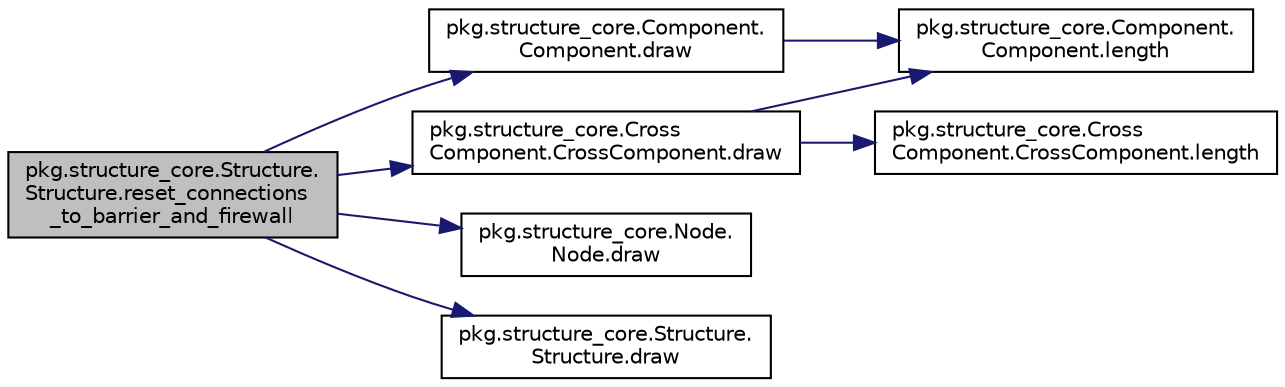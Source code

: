 digraph "pkg.structure_core.Structure.Structure.reset_connections_to_barrier_and_firewall"
{
  edge [fontname="Helvetica",fontsize="10",labelfontname="Helvetica",labelfontsize="10"];
  node [fontname="Helvetica",fontsize="10",shape=record];
  rankdir="LR";
  Node8 [label="pkg.structure_core.Structure.\lStructure.reset_connections\l_to_barrier_and_firewall",height=0.2,width=0.4,color="black", fillcolor="grey75", style="filled", fontcolor="black"];
  Node8 -> Node9 [color="midnightblue",fontsize="10",style="solid",fontname="Helvetica"];
  Node9 [label="pkg.structure_core.Component.\lComponent.draw",height=0.2,width=0.4,color="black", fillcolor="white", style="filled",URL="$classpkg_1_1structure__core_1_1_component_1_1_component.html#a9a09e278aa5253dba3779b780a6922d8"];
  Node9 -> Node10 [color="midnightblue",fontsize="10",style="solid",fontname="Helvetica"];
  Node10 [label="pkg.structure_core.Component.\lComponent.length",height=0.2,width=0.4,color="black", fillcolor="white", style="filled",URL="$classpkg_1_1structure__core_1_1_component_1_1_component.html#a905405a0cb01e1ad116ca22282f77f8c"];
  Node8 -> Node11 [color="midnightblue",fontsize="10",style="solid",fontname="Helvetica"];
  Node11 [label="pkg.structure_core.Cross\lComponent.CrossComponent.draw",height=0.2,width=0.4,color="black", fillcolor="white", style="filled",URL="$classpkg_1_1structure__core_1_1_cross_component_1_1_cross_component.html#a8e577d6866b7e08b42a84851da6f8097"];
  Node11 -> Node10 [color="midnightblue",fontsize="10",style="solid",fontname="Helvetica"];
  Node11 -> Node12 [color="midnightblue",fontsize="10",style="solid",fontname="Helvetica"];
  Node12 [label="pkg.structure_core.Cross\lComponent.CrossComponent.length",height=0.2,width=0.4,color="black", fillcolor="white", style="filled",URL="$classpkg_1_1structure__core_1_1_cross_component_1_1_cross_component.html#adcef5b19aeaea2fc90babfbd473be8ef"];
  Node8 -> Node13 [color="midnightblue",fontsize="10",style="solid",fontname="Helvetica"];
  Node13 [label="pkg.structure_core.Node.\lNode.draw",height=0.2,width=0.4,color="black", fillcolor="white", style="filled",URL="$classpkg_1_1structure__core_1_1_node_1_1_node.html#a7cc4901b87b2a3c5273d95cb77cf5313"];
  Node8 -> Node14 [color="midnightblue",fontsize="10",style="solid",fontname="Helvetica"];
  Node14 [label="pkg.structure_core.Structure.\lStructure.draw",height=0.2,width=0.4,color="black", fillcolor="white", style="filled",URL="$classpkg_1_1structure__core_1_1_structure_1_1_structure.html#a551bc688cbf7fee5fa7fab66c76c2e23"];
}
